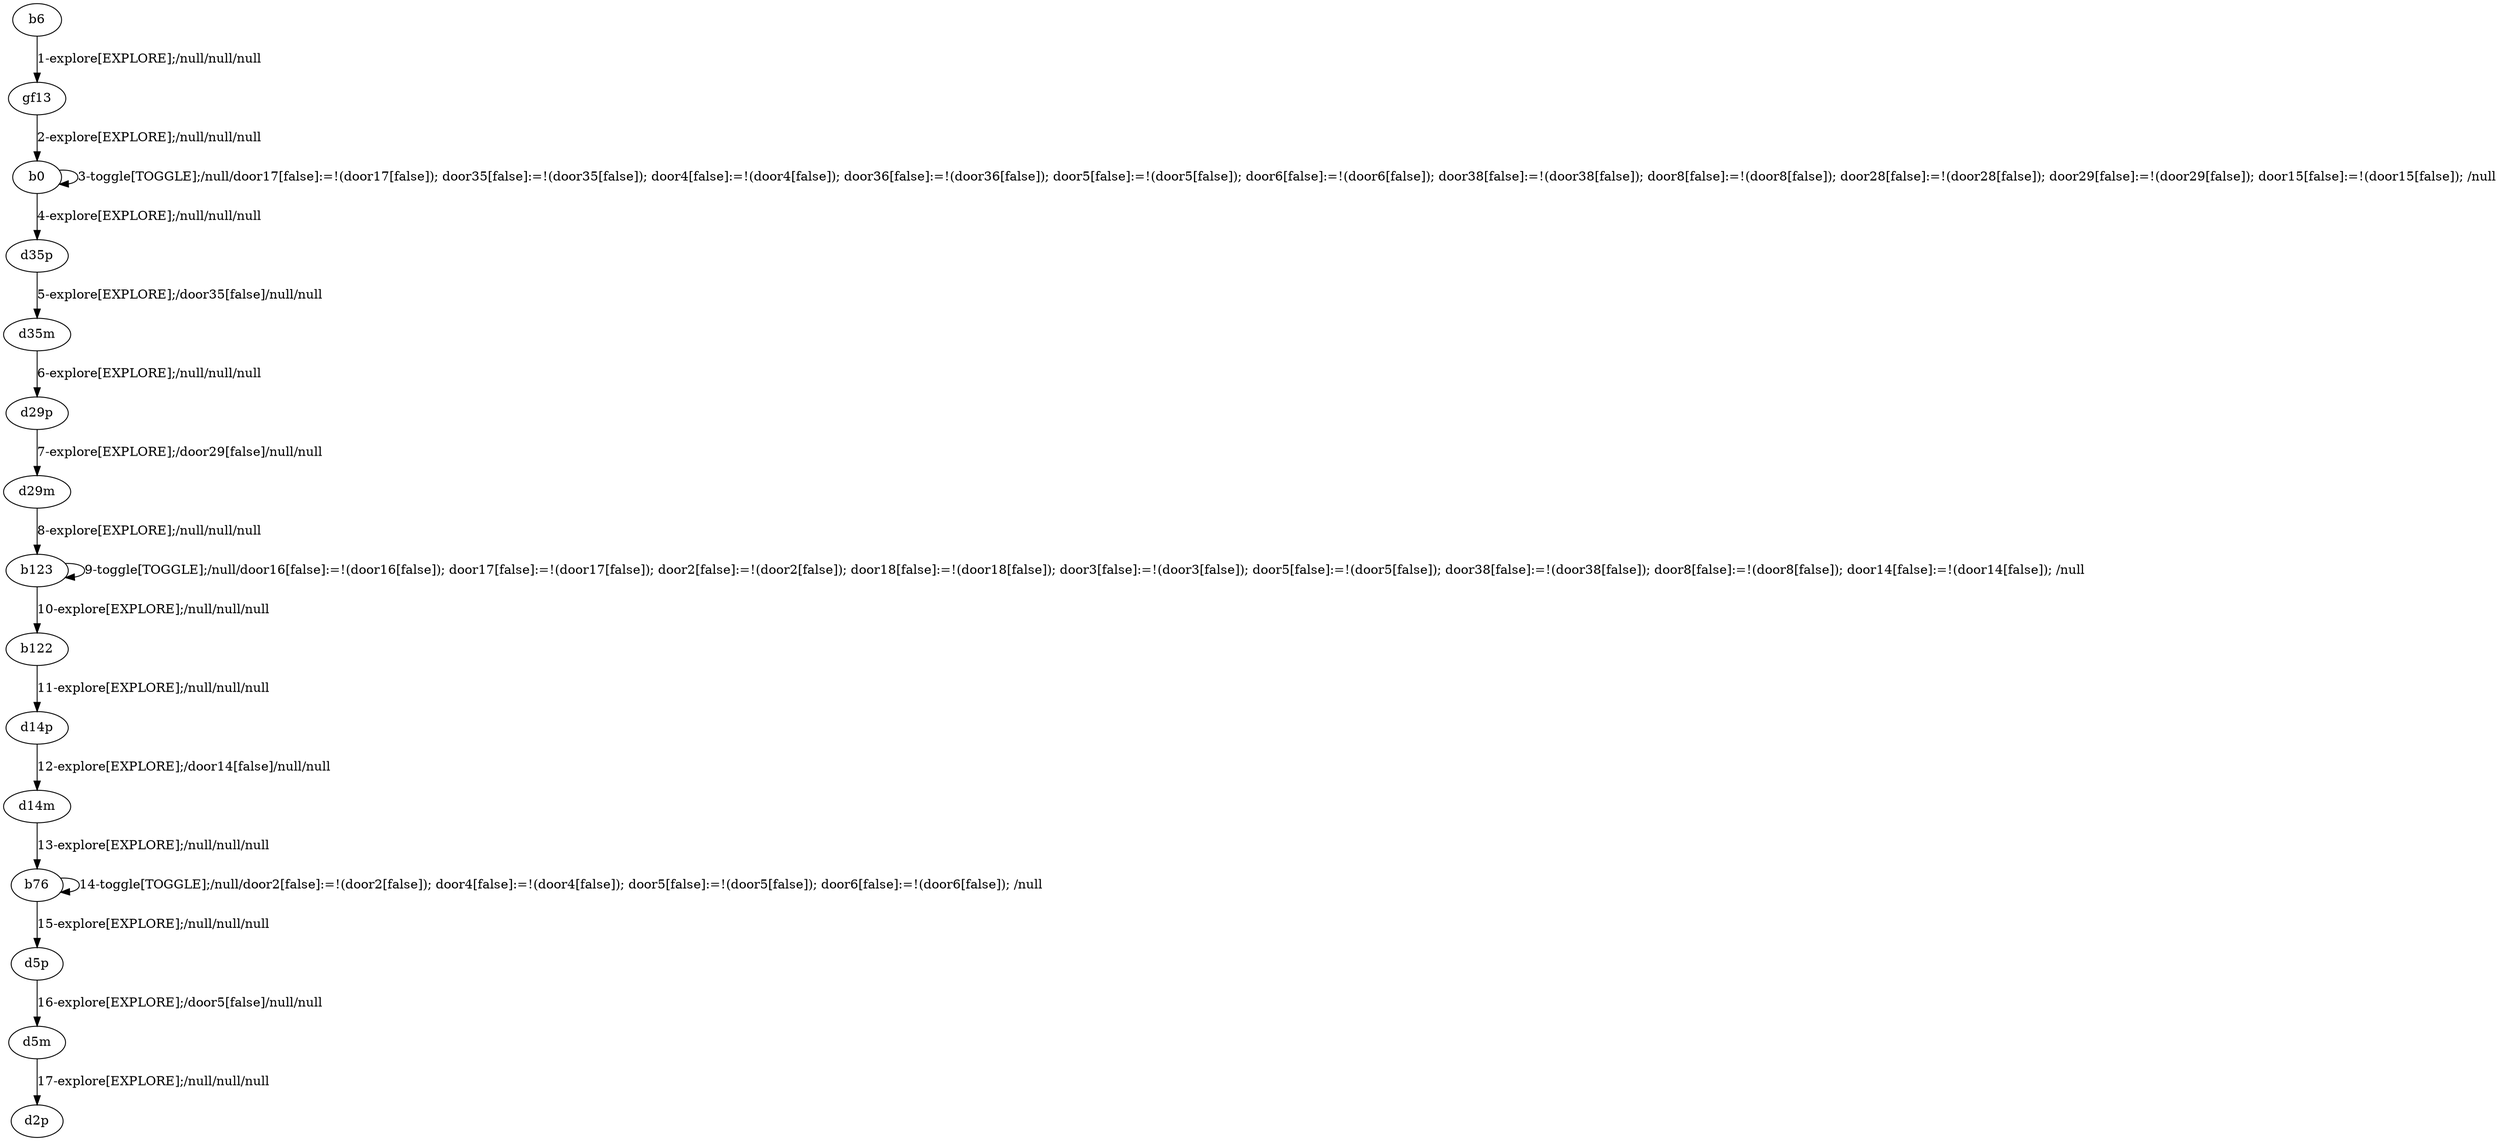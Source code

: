 # Total number of goals covered by this test: 6
# d14m --> b76
# d14p --> d14m
# d5m --> d2p
# d5p --> d5m
# b76 --> b76
# b76 --> d5p

digraph g {
"b6" -> "gf13" [label = "1-explore[EXPLORE];/null/null/null"];
"gf13" -> "b0" [label = "2-explore[EXPLORE];/null/null/null"];
"b0" -> "b0" [label = "3-toggle[TOGGLE];/null/door17[false]:=!(door17[false]); door35[false]:=!(door35[false]); door4[false]:=!(door4[false]); door36[false]:=!(door36[false]); door5[false]:=!(door5[false]); door6[false]:=!(door6[false]); door38[false]:=!(door38[false]); door8[false]:=!(door8[false]); door28[false]:=!(door28[false]); door29[false]:=!(door29[false]); door15[false]:=!(door15[false]); /null"];
"b0" -> "d35p" [label = "4-explore[EXPLORE];/null/null/null"];
"d35p" -> "d35m" [label = "5-explore[EXPLORE];/door35[false]/null/null"];
"d35m" -> "d29p" [label = "6-explore[EXPLORE];/null/null/null"];
"d29p" -> "d29m" [label = "7-explore[EXPLORE];/door29[false]/null/null"];
"d29m" -> "b123" [label = "8-explore[EXPLORE];/null/null/null"];
"b123" -> "b123" [label = "9-toggle[TOGGLE];/null/door16[false]:=!(door16[false]); door17[false]:=!(door17[false]); door2[false]:=!(door2[false]); door18[false]:=!(door18[false]); door3[false]:=!(door3[false]); door5[false]:=!(door5[false]); door38[false]:=!(door38[false]); door8[false]:=!(door8[false]); door14[false]:=!(door14[false]); /null"];
"b123" -> "b122" [label = "10-explore[EXPLORE];/null/null/null"];
"b122" -> "d14p" [label = "11-explore[EXPLORE];/null/null/null"];
"d14p" -> "d14m" [label = "12-explore[EXPLORE];/door14[false]/null/null"];
"d14m" -> "b76" [label = "13-explore[EXPLORE];/null/null/null"];
"b76" -> "b76" [label = "14-toggle[TOGGLE];/null/door2[false]:=!(door2[false]); door4[false]:=!(door4[false]); door5[false]:=!(door5[false]); door6[false]:=!(door6[false]); /null"];
"b76" -> "d5p" [label = "15-explore[EXPLORE];/null/null/null"];
"d5p" -> "d5m" [label = "16-explore[EXPLORE];/door5[false]/null/null"];
"d5m" -> "d2p" [label = "17-explore[EXPLORE];/null/null/null"];
}